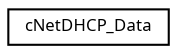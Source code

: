 digraph "Graphical Class Hierarchy"
{
  edge [fontname="Sans",fontsize="8",labelfontname="Sans",labelfontsize="8"];
  node [fontname="Sans",fontsize="8",shape=record];
  rankdir="LR";
  Node1 [label="cNetDHCP_Data",height=0.2,width=0.4,color="black", fillcolor="white", style="filled",URL="$classc_net_d_h_c_p___data.html"];
}
